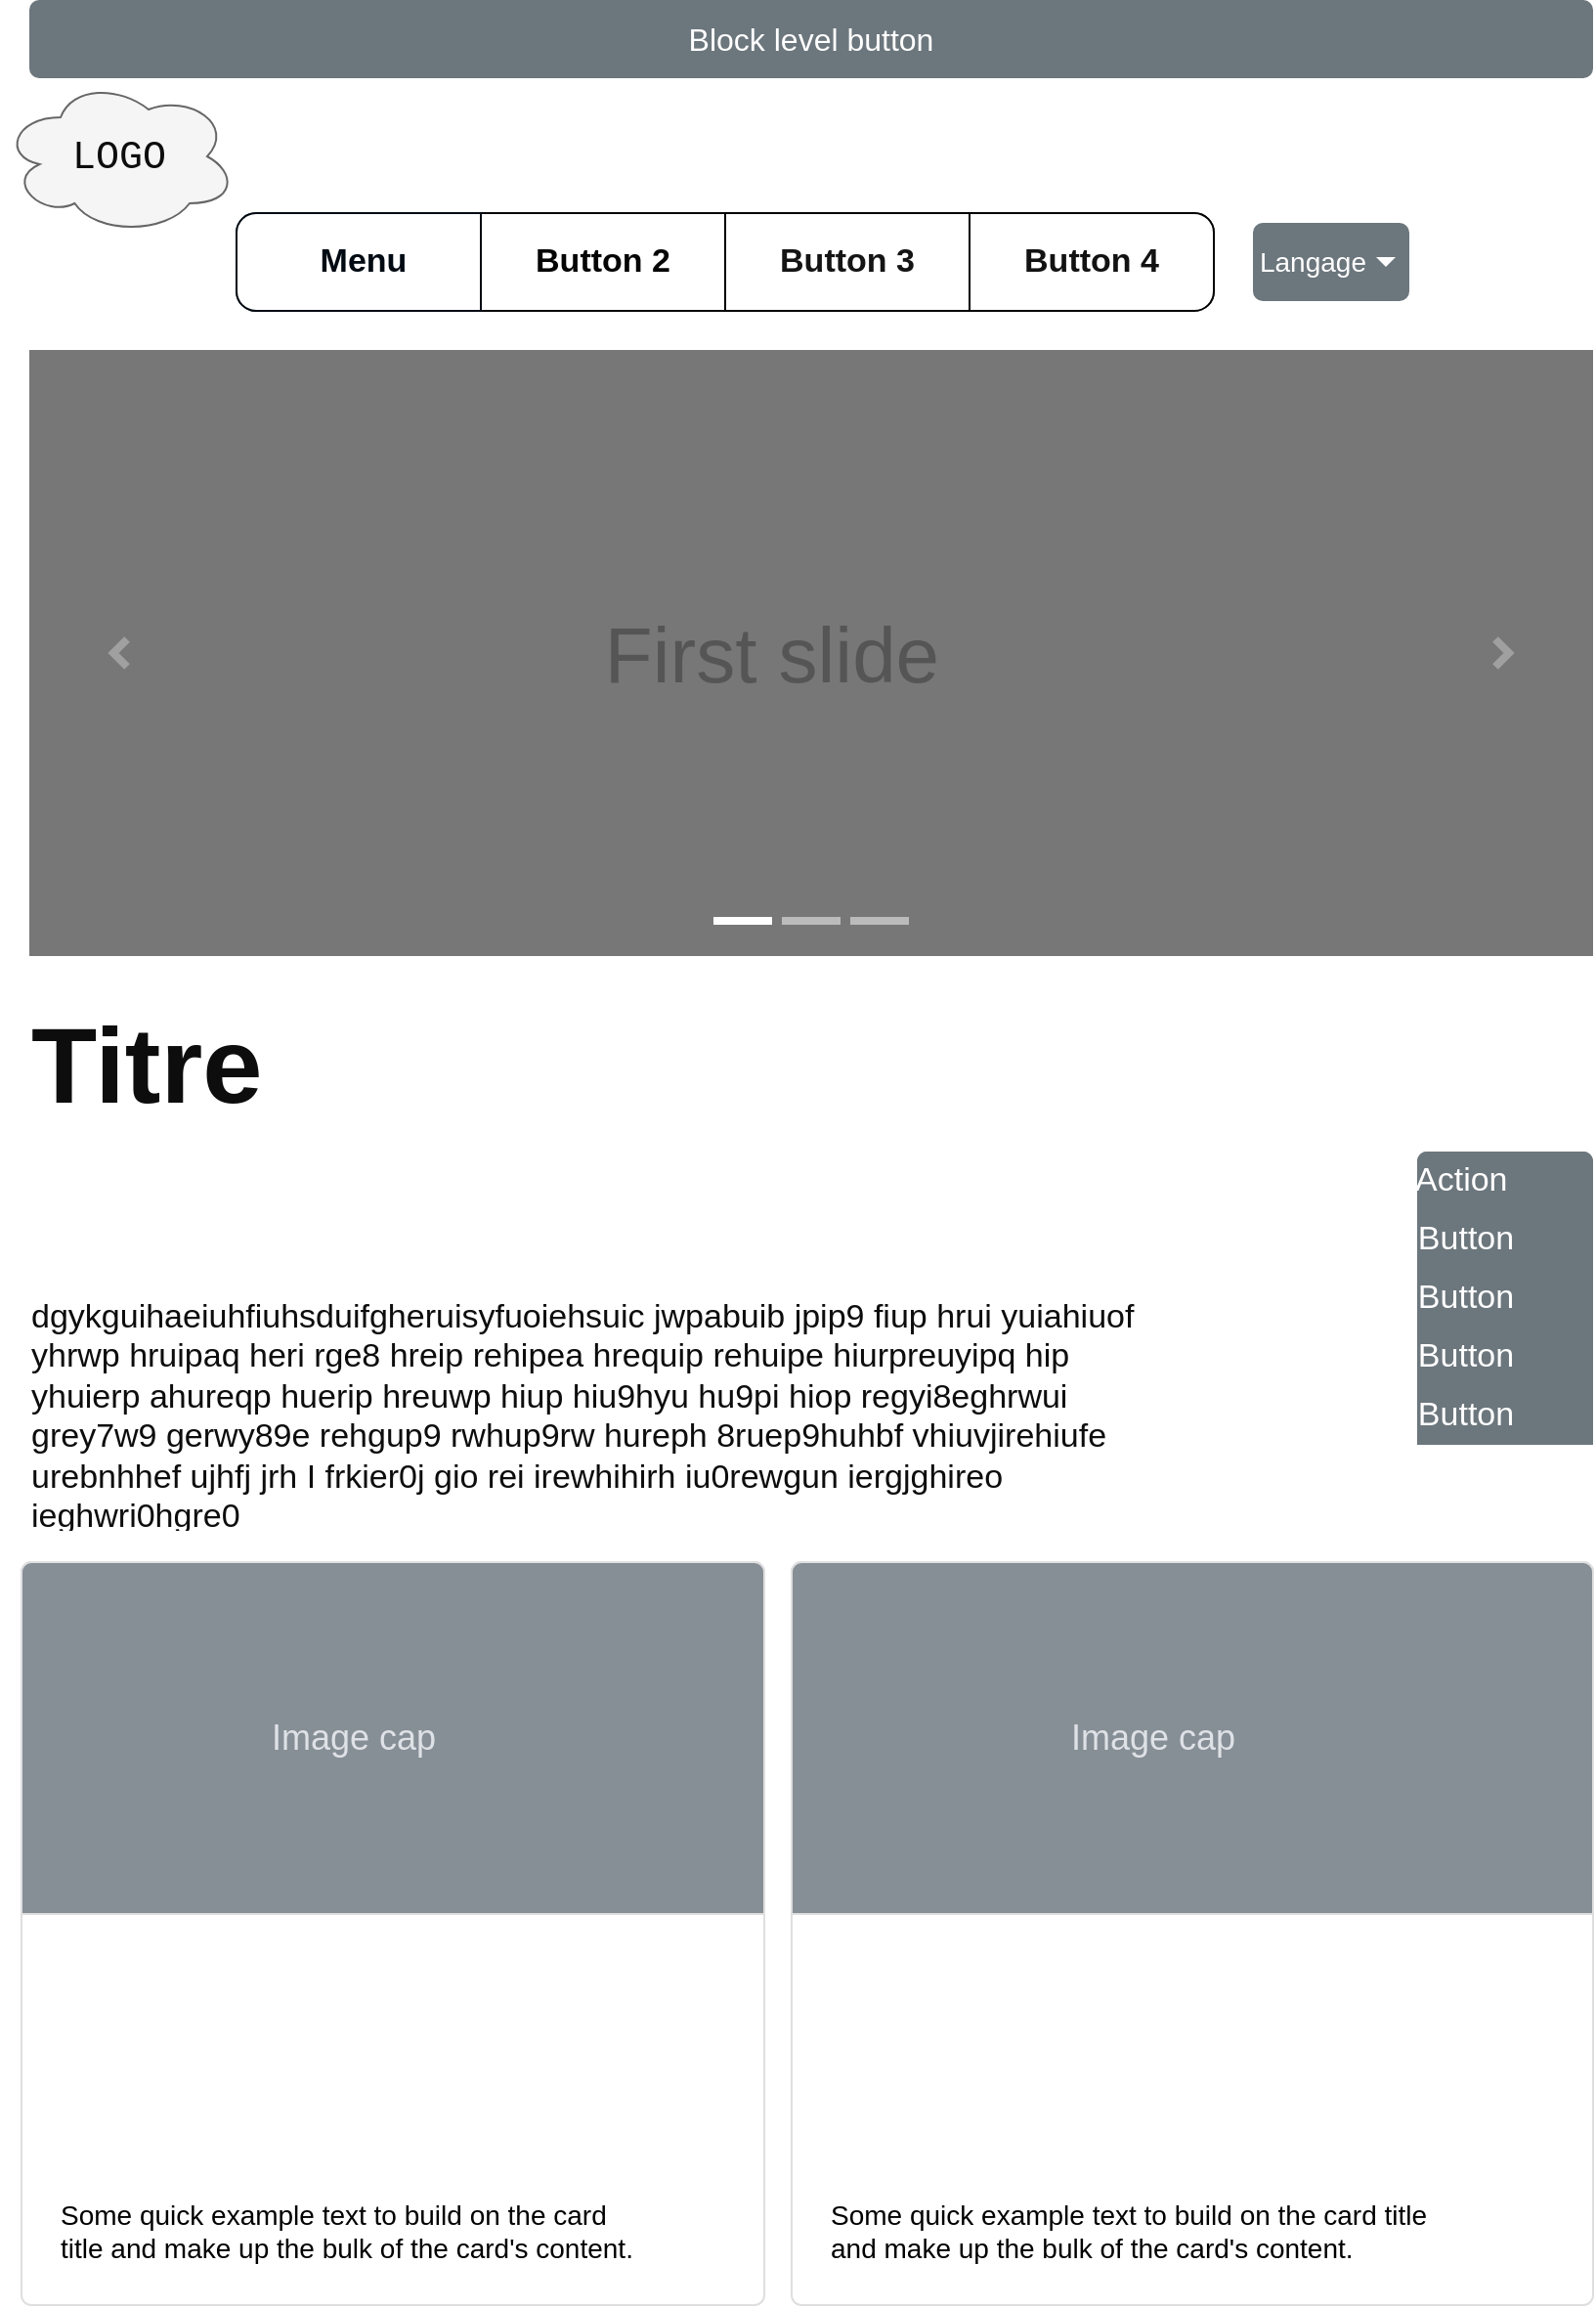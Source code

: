 <mxfile version="21.8.2" type="github">
  <diagram name="Page-1" id="9TOf40r4xf4sIfJ2VWUv">
    <mxGraphModel dx="1592" dy="3425" grid="1" gridSize="10" guides="1" tooltips="1" connect="1" arrows="1" fold="1" page="1" pageScale="1" pageWidth="827" pageHeight="1169" math="0" shadow="0">
      <root>
        <mxCell id="0" />
        <mxCell id="1" parent="0" />
        <mxCell id="qFjxIm9LurNFGSXeheeI-10" value="" style="strokeWidth=1;shadow=0;dashed=0;align=center;html=1;shape=mxgraph.mockup.rrect;rSize=10;fillColor=#ffffff;strokeColor=#666666;rounded=0;" vertex="1" parent="1">
          <mxGeometry x="120" y="-1100" width="500" height="50" as="geometry" />
        </mxCell>
        <mxCell id="qFjxIm9LurNFGSXeheeI-11" value="Button 2" style="strokeWidth=1;shadow=0;dashed=0;align=center;html=1;shape=mxgraph.mockup.rrect;rSize=0;fontSize=17;fontStyle=1;resizeHeight=1;whiteSpace=wrap;strokeColor=#050505;fontColor=#050505;rounded=0;" vertex="1" parent="qFjxIm9LurNFGSXeheeI-10">
          <mxGeometry width="125" height="50" relative="1" as="geometry">
            <mxPoint x="125" as="offset" />
          </mxGeometry>
        </mxCell>
        <mxCell id="qFjxIm9LurNFGSXeheeI-12" value="Button 3" style="strokeWidth=1;shadow=0;dashed=0;align=center;html=1;shape=mxgraph.mockup.rrect;rSize=0;fontSize=17;fontStyle=1;resizeHeight=1;whiteSpace=wrap;fontColor=#141414;rounded=0;" vertex="1" parent="qFjxIm9LurNFGSXeheeI-10">
          <mxGeometry width="125" height="50" relative="1" as="geometry">
            <mxPoint x="250" as="offset" />
          </mxGeometry>
        </mxCell>
        <mxCell id="qFjxIm9LurNFGSXeheeI-13" value="Button 4" style="strokeWidth=1;shadow=0;dashed=0;align=center;html=1;shape=mxgraph.mockup.rightButton;rSize=10;fontSize=17;fontStyle=1;resizeHeight=1;whiteSpace=wrap;fontColor=#121212;rounded=0;" vertex="1" parent="qFjxIm9LurNFGSXeheeI-10">
          <mxGeometry x="1" width="125" height="50" relative="1" as="geometry">
            <mxPoint x="-125" as="offset" />
          </mxGeometry>
        </mxCell>
        <mxCell id="qFjxIm9LurNFGSXeheeI-14" value="Button 1" style="strokeWidth=1;shadow=0;dashed=0;align=center;html=1;shape=mxgraph.mockup.leftButton;rSize=10;fontSize=17;fontColor=#ffffff;fontStyle=1;fillColor=#FFFFFF;strokeColor=#000A12;resizeHeight=1;whiteSpace=wrap;rounded=0;" vertex="1" parent="qFjxIm9LurNFGSXeheeI-10">
          <mxGeometry width="125" height="50" relative="1" as="geometry" />
        </mxCell>
        <mxCell id="qFjxIm9LurNFGSXeheeI-20" value="Text" style="text;html=1;strokeColor=none;fillColor=none;align=center;verticalAlign=middle;whiteSpace=wrap;rounded=0;fontSize=17;fontFamily=Helvetica;fontColor=#ffffff;" vertex="1" parent="qFjxIm9LurNFGSXeheeI-10">
          <mxGeometry x="30" y="10" width="60" height="30" as="geometry" />
        </mxCell>
        <mxCell id="qFjxIm9LurNFGSXeheeI-21" value="Menu" style="text;html=1;strokeColor=none;fillColor=none;align=center;verticalAlign=middle;whiteSpace=wrap;rounded=0;fontSize=17;fontFamily=Helvetica;fontColor=#000A12;fontStyle=1;" vertex="1" parent="qFjxIm9LurNFGSXeheeI-10">
          <mxGeometry x="30" y="10" width="70" height="30" as="geometry" />
        </mxCell>
        <mxCell id="qFjxIm9LurNFGSXeheeI-23" value="First slide" style="html=1;shadow=0;dashed=0;strokeColor=none;strokeWidth=1;fillColor=#777777;fontColor=#555555;whiteSpace=wrap;align=center;verticalAlign=middle;fontStyle=0;fontSize=40;spacingRight=40;fontFamily=Helvetica;rounded=0;" vertex="1" parent="1">
          <mxGeometry x="14" y="-1030" width="800" height="310" as="geometry" />
        </mxCell>
        <mxCell id="qFjxIm9LurNFGSXeheeI-24" value="" style="html=1;verticalLabelPosition=bottom;labelBackgroundColor=#ffffff;verticalAlign=top;shadow=0;dashed=0;strokeWidth=4;shape=mxgraph.ios7.misc.more;strokeColor=#a0a0a0;align=center;spacingRight=40;fontFamily=Helvetica;fontSize=17;fontColor=#ffffff;fillColor=default;gradientColor=none;rounded=0;" vertex="1" parent="qFjxIm9LurNFGSXeheeI-23">
          <mxGeometry x="1" y="0.5" width="7" height="14" relative="1" as="geometry">
            <mxPoint x="-50" y="-7" as="offset" />
          </mxGeometry>
        </mxCell>
        <mxCell id="qFjxIm9LurNFGSXeheeI-25" value="" style="flipH=1;html=1;verticalLabelPosition=bottom;labelBackgroundColor=#ffffff;verticalAlign=top;shadow=0;dashed=0;strokeWidth=4;shape=mxgraph.ios7.misc.more;strokeColor=#a0a0a0;align=center;spacingRight=40;fontFamily=Helvetica;fontSize=17;fontColor=#ffffff;fillColor=default;gradientColor=none;rounded=0;" vertex="1" parent="qFjxIm9LurNFGSXeheeI-23">
          <mxGeometry y="0.5" width="7" height="14" relative="1" as="geometry">
            <mxPoint x="43" y="-7" as="offset" />
          </mxGeometry>
        </mxCell>
        <mxCell id="qFjxIm9LurNFGSXeheeI-26" value="" style="html=1;shadow=0;strokeColor=none;fillColor=#ffffff;dashed=0;strokeWidth=1;align=center;verticalAlign=middle;spacingRight=40;fontFamily=Helvetica;fontSize=17;fontColor=#ffffff;rounded=0;" vertex="1" parent="qFjxIm9LurNFGSXeheeI-23">
          <mxGeometry x="0.5" y="1" width="30" height="4" relative="1" as="geometry">
            <mxPoint x="-50" y="-20" as="offset" />
          </mxGeometry>
        </mxCell>
        <mxCell id="qFjxIm9LurNFGSXeheeI-27" value="" style="html=1;shadow=0;strokeColor=none;fillColor=#BBBBBB;dashed=0;strokeWidth=1;align=center;verticalAlign=middle;spacingRight=40;fontFamily=Helvetica;fontSize=17;fontColor=#ffffff;rounded=0;" vertex="1" parent="qFjxIm9LurNFGSXeheeI-23">
          <mxGeometry x="0.5" y="1" width="30" height="4" relative="1" as="geometry">
            <mxPoint x="-15" y="-20" as="offset" />
          </mxGeometry>
        </mxCell>
        <mxCell id="qFjxIm9LurNFGSXeheeI-28" value="" style="html=1;shadow=0;strokeColor=none;fillColor=#BBBBBB;dashed=0;strokeWidth=1;align=center;verticalAlign=middle;spacingRight=40;fontFamily=Helvetica;fontSize=17;fontColor=#ffffff;rounded=0;" vertex="1" parent="qFjxIm9LurNFGSXeheeI-23">
          <mxGeometry x="0.5" y="1" width="30" height="4" relative="1" as="geometry">
            <mxPoint x="20" y="-20" as="offset" />
          </mxGeometry>
        </mxCell>
        <mxCell id="qFjxIm9LurNFGSXeheeI-38" value="Langage" style="html=1;shadow=0;dashed=0;shape=mxgraph.bootstrap.rrect;rSize=5;strokeColor=none;strokeWidth=1;fillColor=#6C767D;fontColor=#ffffff;whiteSpace=wrap;align=right;verticalAlign=middle;fontStyle=0;fontSize=14;spacingRight=20;fontFamily=Helvetica;rounded=0;" vertex="1" parent="1">
          <mxGeometry x="640" y="-1095" width="80" height="40" as="geometry" />
        </mxCell>
        <mxCell id="qFjxIm9LurNFGSXeheeI-39" value="" style="shape=triangle;direction=south;fillColor=#ffffff;strokeColor=none;perimeter=none;shadow=0;dashed=0;strokeWidth=1;align=center;verticalAlign=middle;spacingRight=40;fontFamily=Helvetica;fontSize=17;fontColor=#ffffff;html=1;rounded=0;" vertex="1" parent="qFjxIm9LurNFGSXeheeI-38">
          <mxGeometry x="1" y="0.5" width="10" height="5" relative="1" as="geometry">
            <mxPoint x="-17" y="-2.5" as="offset" />
          </mxGeometry>
        </mxCell>
        <mxCell id="qFjxIm9LurNFGSXeheeI-50" value="" style="ellipse;shape=cloud;whiteSpace=wrap;html=1;shadow=0;dashed=0;strokeColor=#666666;strokeWidth=1;align=center;verticalAlign=middle;spacingRight=40;fontFamily=Helvetica;fontSize=17;fontColor=#333333;fillColor=#f5f5f5;rounded=0;" vertex="1" parent="1">
          <mxGeometry y="-1169" width="120" height="80" as="geometry" />
        </mxCell>
        <mxCell id="qFjxIm9LurNFGSXeheeI-51" value="LOGO" style="text;html=1;strokeColor=none;fillColor=none;align=center;verticalAlign=middle;whiteSpace=wrap;rounded=0;fontSize=20;fontFamily=Courier New;fontColor=#0D0D0D;" vertex="1" parent="1">
          <mxGeometry x="30" y="-1144" width="60" height="30" as="geometry" />
        </mxCell>
        <mxCell id="qFjxIm9LurNFGSXeheeI-52" value="&lt;h1&gt;&lt;font style=&quot;font-size: 55px;&quot;&gt;Titre&lt;/font&gt;&lt;/h1&gt;&lt;h1&gt;&lt;br&gt;&lt;/h1&gt;&lt;div&gt;dgykguihaeiuhfiuhsduifgheruisyfuoiehsuic jwpabuib jpip9 fiup hrui yuiahiuof yhrwp hruipaq heri rge8 hreip rehipea hrequip rehuipe hiurpreuyipq hip yhuierp ahureqp huerip hreuwp hiup hiu9hyu hu9pi hiop regyi8eghrwui grey7w9 gerwy89e rehgup9 rwhup9rw hureph 8ruep9huhbf vhiuvjirehiufe urebnhhef ujhfj jrh I frkier0j gio rei irewhihirh iu0rewgun iergjghireo ieghwri0hgre0&lt;/div&gt;" style="text;html=1;strokeColor=none;fillColor=none;spacing=5;spacingTop=-20;whiteSpace=wrap;overflow=hidden;rounded=0;fontSize=17;fontFamily=Helvetica;fontColor=#0D0D0D;" vertex="1" parent="1">
          <mxGeometry x="10" y="-710" width="586" height="284" as="geometry" />
        </mxCell>
        <mxCell id="qFjxIm9LurNFGSXeheeI-53" value="Some quick example text to build on the card title and make up the bulk of the card&#39;s content." style="html=1;shadow=0;dashed=0;shape=mxgraph.bootstrap.rrect;rSize=5;strokeColor=#DFDFDF;html=1;whiteSpace=wrap;fillColor=#ffffff;fontColor=#000000;verticalAlign=bottom;align=left;spacing=20;fontSize=14;strokeWidth=1;spacingRight=40;fontFamily=Helvetica;rounded=0;" vertex="1" parent="1">
          <mxGeometry x="10" y="-410" width="380" height="380" as="geometry" />
        </mxCell>
        <mxCell id="qFjxIm9LurNFGSXeheeI-54" value="Image cap" style="html=1;shadow=0;dashed=0;shape=mxgraph.bootstrap.topButton;rSize=5;perimeter=none;whiteSpace=wrap;fillColor=#868E96;strokeColor=#DFDFDF;fontColor=#DEE2E6;resizeWidth=1;fontSize=18;strokeWidth=1;align=center;verticalAlign=middle;spacingRight=40;fontFamily=Helvetica;rounded=0;" vertex="1" parent="qFjxIm9LurNFGSXeheeI-53">
          <mxGeometry width="380" height="180" relative="1" as="geometry" />
        </mxCell>
        <mxCell id="qFjxIm9LurNFGSXeheeI-55" value="Some quick example text to build on the card title and make up the bulk of the card&#39;s content." style="html=1;shadow=0;dashed=0;shape=mxgraph.bootstrap.rrect;rSize=5;strokeColor=#DFDFDF;html=1;whiteSpace=wrap;fillColor=#ffffff;fontColor=#000000;verticalAlign=bottom;align=left;spacing=20;fontSize=14;strokeWidth=1;spacingRight=40;fontFamily=Helvetica;rounded=0;" vertex="1" parent="1">
          <mxGeometry x="404" y="-410" width="410" height="380" as="geometry" />
        </mxCell>
        <mxCell id="qFjxIm9LurNFGSXeheeI-56" value="Image cap" style="html=1;shadow=0;dashed=0;shape=mxgraph.bootstrap.topButton;rSize=5;perimeter=none;whiteSpace=wrap;fillColor=#868E96;strokeColor=#DFDFDF;fontColor=#DEE2E6;resizeWidth=1;fontSize=18;strokeWidth=1;align=center;verticalAlign=middle;spacingRight=40;fontFamily=Helvetica;rounded=0;" vertex="1" parent="qFjxIm9LurNFGSXeheeI-55">
          <mxGeometry width="410" height="180" relative="1" as="geometry" />
        </mxCell>
        <mxCell id="qFjxIm9LurNFGSXeheeI-57" value="" style="html=1;shadow=0;dashed=0;shape=mxgraph.bootstrap.rrect;rSize=5;strokeColor=none;html=1;whiteSpace=wrap;fillColor=#6C767D;fontColor=#ffffff;strokeWidth=1;align=center;verticalAlign=middle;spacingRight=40;fontFamily=Helvetica;fontSize=17;rounded=0;" vertex="1" parent="1">
          <mxGeometry x="724" y="-620" width="90" height="150" as="geometry" />
        </mxCell>
        <mxCell id="qFjxIm9LurNFGSXeheeI-58" value="&lt;font color=&quot;#ffffff&quot;&gt;Action&lt;/font&gt;&amp;nbsp;" style="strokeColor=inherit;fillColor=inherit;gradientColor=inherit;fontColor=inherit;html=1;shadow=0;dashed=0;shape=mxgraph.bootstrap.topButton;rSize=5;perimeter=none;whiteSpace=wrap;resizeWidth=1;strokeWidth=1;align=center;verticalAlign=middle;spacingRight=40;fontFamily=Helvetica;fontSize=17;rounded=0;" vertex="1" parent="qFjxIm9LurNFGSXeheeI-57">
          <mxGeometry width="90" height="30" relative="1" as="geometry" />
        </mxCell>
        <mxCell id="qFjxIm9LurNFGSXeheeI-59" value="Button" style="strokeColor=inherit;fillColor=inherit;gradientColor=inherit;fontColor=inherit;html=1;shadow=0;dashed=0;perimeter=none;whiteSpace=wrap;resizeWidth=1;strokeWidth=1;align=center;verticalAlign=middle;spacingRight=40;fontFamily=Helvetica;fontSize=17;rounded=0;" vertex="1" parent="qFjxIm9LurNFGSXeheeI-57">
          <mxGeometry width="90" height="30" relative="1" as="geometry">
            <mxPoint y="30" as="offset" />
          </mxGeometry>
        </mxCell>
        <mxCell id="qFjxIm9LurNFGSXeheeI-60" value="Button" style="strokeColor=inherit;fillColor=inherit;gradientColor=inherit;fontColor=inherit;html=1;shadow=0;dashed=0;perimeter=none;whiteSpace=wrap;resizeWidth=1;strokeWidth=1;align=center;verticalAlign=middle;spacingRight=40;fontFamily=Helvetica;fontSize=17;rounded=0;" vertex="1" parent="qFjxIm9LurNFGSXeheeI-57">
          <mxGeometry width="90" height="30" relative="1" as="geometry">
            <mxPoint y="60" as="offset" />
          </mxGeometry>
        </mxCell>
        <mxCell id="qFjxIm9LurNFGSXeheeI-61" value="Button" style="strokeColor=inherit;fillColor=inherit;gradientColor=inherit;fontColor=inherit;html=1;shadow=0;dashed=0;perimeter=none;whiteSpace=wrap;resizeWidth=1;strokeWidth=1;align=center;verticalAlign=middle;spacingRight=40;fontFamily=Helvetica;fontSize=17;rounded=0;" vertex="1" parent="qFjxIm9LurNFGSXeheeI-57">
          <mxGeometry width="90" height="30" relative="1" as="geometry">
            <mxPoint y="90" as="offset" />
          </mxGeometry>
        </mxCell>
        <mxCell id="qFjxIm9LurNFGSXeheeI-62" value="Button" style="strokeColor=inherit;fillColor=inherit;gradientColor=inherit;fontColor=inherit;html=1;shadow=0;dashed=0;perimeter=none;whiteSpace=wrap;resizeWidth=1;strokeWidth=1;align=center;verticalAlign=middle;spacingRight=40;fontFamily=Helvetica;fontSize=17;rounded=0;" vertex="1" parent="qFjxIm9LurNFGSXeheeI-57">
          <mxGeometry width="90" height="30" relative="1" as="geometry">
            <mxPoint y="120" as="offset" />
          </mxGeometry>
        </mxCell>
        <mxCell id="qFjxIm9LurNFGSXeheeI-65" value="Block level button" style="html=1;shadow=0;dashed=0;shape=mxgraph.bootstrap.rrect;rSize=5;strokeColor=none;strokeWidth=1;fillColor=#6C767D;fontColor=#FFFFFF;whiteSpace=wrap;align=center;verticalAlign=middle;spacingLeft=0;fontStyle=0;fontSize=16;spacing=5;" vertex="1" parent="1">
          <mxGeometry x="14" y="-1209" width="800" height="40" as="geometry" />
        </mxCell>
      </root>
    </mxGraphModel>
  </diagram>
</mxfile>
